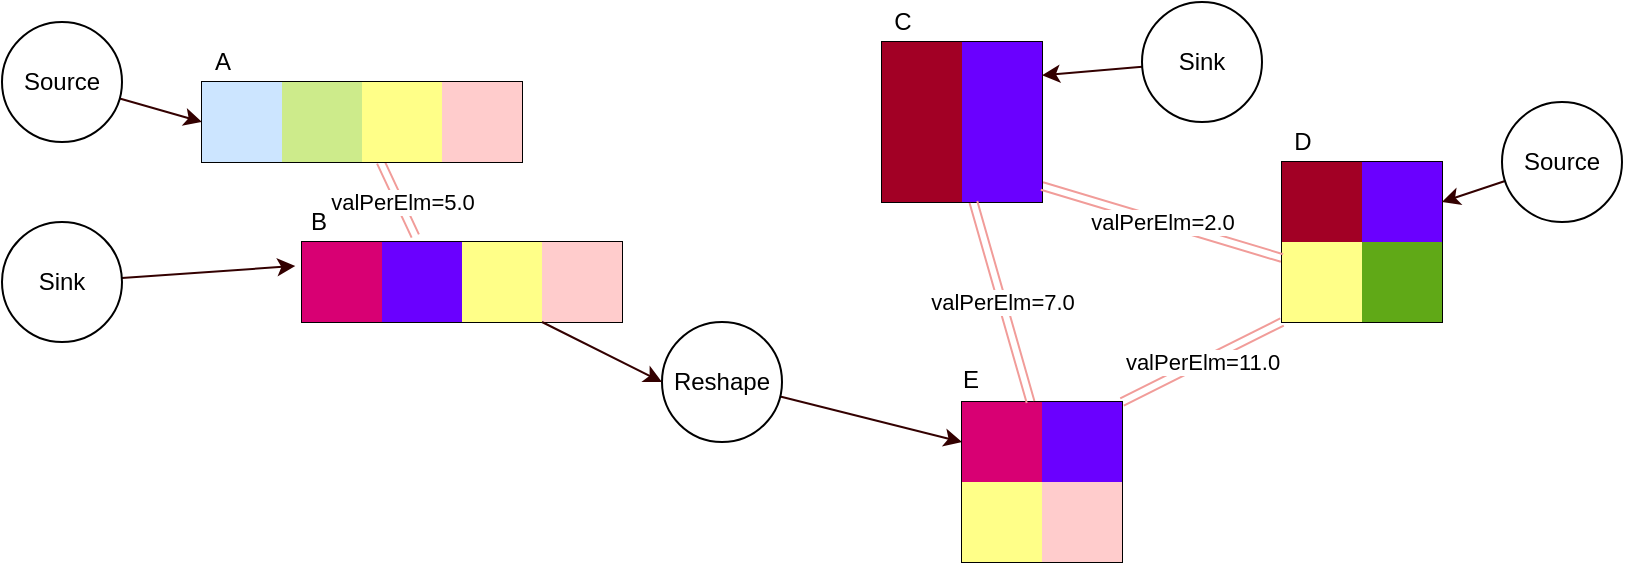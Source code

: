 <mxfile version="14.4.2" type="device"><diagram id="dzN43u1hBWLjYu7egHcY" name="Page-1"><mxGraphModel dx="1426" dy="921" grid="1" gridSize="10" guides="1" tooltips="1" connect="1" arrows="1" fold="1" page="1" pageScale="1" pageWidth="827" pageHeight="1169" math="0" shadow="0"><root><mxCell id="0"/><mxCell id="1" parent="0"/><mxCell id="wcW2BCZG-_4R5qQMKgfQ-35" value="" style="shape=table;html=1;whiteSpace=wrap;startSize=0;container=1;collapsible=0;childLayout=tableLayout;" parent="1" vertex="1"><mxGeometry x="470" y="100" width="80" height="80" as="geometry"/></mxCell><mxCell id="wcW2BCZG-_4R5qQMKgfQ-36" value="" style="shape=partialRectangle;html=1;whiteSpace=wrap;collapsible=0;dropTarget=0;pointerEvents=0;fillColor=none;top=0;left=0;bottom=0;right=0;points=[[0,0.5],[1,0.5]];portConstraint=eastwest;" parent="wcW2BCZG-_4R5qQMKgfQ-35" vertex="1"><mxGeometry width="80" height="40" as="geometry"/></mxCell><mxCell id="wcW2BCZG-_4R5qQMKgfQ-37" value="" style="shape=partialRectangle;html=1;whiteSpace=wrap;connectable=0;overflow=hidden;fillColor=#a20025;top=0;left=0;bottom=0;right=0;strokeColor=#6F0000;fontColor=#ffffff;" parent="wcW2BCZG-_4R5qQMKgfQ-36" vertex="1"><mxGeometry width="40" height="40" as="geometry"/></mxCell><mxCell id="wcW2BCZG-_4R5qQMKgfQ-38" value="" style="shape=partialRectangle;html=1;whiteSpace=wrap;connectable=0;overflow=hidden;fillColor=#6a00ff;top=0;left=0;bottom=0;right=0;strokeColor=#3700CC;fontColor=#ffffff;" parent="wcW2BCZG-_4R5qQMKgfQ-36" vertex="1"><mxGeometry x="40" width="40" height="40" as="geometry"/></mxCell><mxCell id="wcW2BCZG-_4R5qQMKgfQ-39" value="" style="shape=partialRectangle;html=1;whiteSpace=wrap;collapsible=0;dropTarget=0;pointerEvents=0;fillColor=none;top=0;left=0;bottom=0;right=0;points=[[0,0.5],[1,0.5]];portConstraint=eastwest;" parent="wcW2BCZG-_4R5qQMKgfQ-35" vertex="1"><mxGeometry y="40" width="80" height="40" as="geometry"/></mxCell><mxCell id="wcW2BCZG-_4R5qQMKgfQ-40" value="" style="shape=partialRectangle;html=1;whiteSpace=wrap;connectable=0;overflow=hidden;fillColor=#a20025;top=0;left=0;bottom=0;right=0;strokeColor=#6F0000;fontColor=#ffffff;" parent="wcW2BCZG-_4R5qQMKgfQ-39" vertex="1"><mxGeometry width="40" height="40" as="geometry"/></mxCell><mxCell id="wcW2BCZG-_4R5qQMKgfQ-41" value="" style="shape=partialRectangle;html=1;whiteSpace=wrap;connectable=0;overflow=hidden;fillColor=#6a00ff;top=0;left=0;bottom=0;right=0;strokeColor=#3700CC;fontColor=#ffffff;" parent="wcW2BCZG-_4R5qQMKgfQ-39" vertex="1"><mxGeometry x="40" width="40" height="40" as="geometry"/></mxCell><mxCell id="wcW2BCZG-_4R5qQMKgfQ-42" value="" style="shape=table;html=1;whiteSpace=wrap;startSize=0;container=1;collapsible=0;childLayout=tableLayout;" parent="1" vertex="1"><mxGeometry x="670" y="160" width="80" height="80" as="geometry"/></mxCell><mxCell id="wcW2BCZG-_4R5qQMKgfQ-43" value="" style="shape=partialRectangle;html=1;whiteSpace=wrap;collapsible=0;dropTarget=0;pointerEvents=0;fillColor=none;top=0;left=0;bottom=0;right=0;points=[[0,0.5],[1,0.5]];portConstraint=eastwest;" parent="wcW2BCZG-_4R5qQMKgfQ-42" vertex="1"><mxGeometry width="80" height="40" as="geometry"/></mxCell><mxCell id="wcW2BCZG-_4R5qQMKgfQ-44" value="" style="shape=partialRectangle;html=1;whiteSpace=wrap;connectable=0;overflow=hidden;fillColor=#a20025;top=0;left=0;bottom=0;right=0;strokeColor=#6F0000;fontColor=#ffffff;" parent="wcW2BCZG-_4R5qQMKgfQ-43" vertex="1"><mxGeometry width="40" height="40" as="geometry"/></mxCell><mxCell id="wcW2BCZG-_4R5qQMKgfQ-45" value="" style="shape=partialRectangle;html=1;whiteSpace=wrap;connectable=0;overflow=hidden;fillColor=#6a00ff;top=0;left=0;bottom=0;right=0;strokeColor=#3700CC;fontColor=#ffffff;" parent="wcW2BCZG-_4R5qQMKgfQ-43" vertex="1"><mxGeometry x="40" width="40" height="40" as="geometry"/></mxCell><mxCell id="wcW2BCZG-_4R5qQMKgfQ-46" value="" style="shape=partialRectangle;html=1;whiteSpace=wrap;collapsible=0;dropTarget=0;pointerEvents=0;fillColor=none;top=0;left=0;bottom=0;right=0;points=[[0,0.5],[1,0.5]];portConstraint=eastwest;" parent="wcW2BCZG-_4R5qQMKgfQ-42" vertex="1"><mxGeometry y="40" width="80" height="40" as="geometry"/></mxCell><mxCell id="wcW2BCZG-_4R5qQMKgfQ-47" value="" style="shape=partialRectangle;html=1;whiteSpace=wrap;connectable=0;overflow=hidden;fillColor=#ffff88;top=0;left=0;bottom=0;right=0;strokeColor=#36393d;" parent="wcW2BCZG-_4R5qQMKgfQ-46" vertex="1"><mxGeometry width="40" height="40" as="geometry"/></mxCell><mxCell id="wcW2BCZG-_4R5qQMKgfQ-48" value="" style="shape=partialRectangle;html=1;whiteSpace=wrap;connectable=0;overflow=hidden;fillColor=#60a917;top=0;left=0;bottom=0;right=0;strokeColor=#2D7600;fontColor=#ffffff;" parent="wcW2BCZG-_4R5qQMKgfQ-46" vertex="1"><mxGeometry x="40" width="40" height="40" as="geometry"/></mxCell><mxCell id="wcW2BCZG-_4R5qQMKgfQ-58" style="edgeStyle=none;rounded=0;orthogonalLoop=1;jettySize=auto;html=1;strokeColor=#330000;entryX=0;entryY=0.5;entryDx=0;entryDy=0;" parent="1" source="wcW2BCZG-_4R5qQMKgfQ-49" target="wcW2BCZG-_4R5qQMKgfQ-70" edge="1"><mxGeometry relative="1" as="geometry"><mxPoint x="120" y="135" as="targetPoint"/></mxGeometry></mxCell><mxCell id="wcW2BCZG-_4R5qQMKgfQ-49" value="Source" style="ellipse;whiteSpace=wrap;html=1;aspect=fixed;gradientColor=none;" parent="1" vertex="1"><mxGeometry x="30" y="90" width="60" height="60" as="geometry"/></mxCell><mxCell id="wcW2BCZG-_4R5qQMKgfQ-57" style="edgeStyle=none;rounded=0;orthogonalLoop=1;jettySize=auto;html=1;entryX=1;entryY=0.5;entryDx=0;entryDy=0;strokeColor=#330000;" parent="1" source="wcW2BCZG-_4R5qQMKgfQ-50" target="wcW2BCZG-_4R5qQMKgfQ-43" edge="1"><mxGeometry relative="1" as="geometry"/></mxCell><mxCell id="wcW2BCZG-_4R5qQMKgfQ-50" value="Source" style="ellipse;whiteSpace=wrap;html=1;aspect=fixed;gradientColor=none;" parent="1" vertex="1"><mxGeometry x="780" y="130" width="60" height="60" as="geometry"/></mxCell><mxCell id="wcW2BCZG-_4R5qQMKgfQ-59" style="edgeStyle=none;rounded=0;orthogonalLoop=1;jettySize=auto;html=1;strokeColor=#330000;entryX=-0.021;entryY=0.3;entryDx=0;entryDy=0;entryPerimeter=0;" parent="1" source="wcW2BCZG-_4R5qQMKgfQ-51" target="wcW2BCZG-_4R5qQMKgfQ-76" edge="1"><mxGeometry relative="1" as="geometry"><mxPoint x="160" y="220" as="targetPoint"/></mxGeometry></mxCell><mxCell id="wcW2BCZG-_4R5qQMKgfQ-51" value="Sink" style="ellipse;whiteSpace=wrap;html=1;aspect=fixed;gradientColor=none;" parent="1" vertex="1"><mxGeometry x="30" y="190" width="60" height="60" as="geometry"/></mxCell><mxCell id="wcW2BCZG-_4R5qQMKgfQ-56" style="edgeStyle=none;rounded=0;orthogonalLoop=1;jettySize=auto;html=1;strokeColor=#330000;" parent="1" source="wcW2BCZG-_4R5qQMKgfQ-52" target="wcW2BCZG-_4R5qQMKgfQ-36" edge="1"><mxGeometry relative="1" as="geometry"/></mxCell><mxCell id="wcW2BCZG-_4R5qQMKgfQ-52" value="Sink" style="ellipse;whiteSpace=wrap;html=1;aspect=fixed;gradientColor=none;" parent="1" vertex="1"><mxGeometry x="600" y="80" width="60" height="60" as="geometry"/></mxCell><mxCell id="wcW2BCZG-_4R5qQMKgfQ-54" value="valPerElm=2.0" style="edgeStyle=none;shape=link;rounded=0;orthogonalLoop=1;jettySize=auto;html=1;strokeColor=#F19C99;" parent="1" source="wcW2BCZG-_4R5qQMKgfQ-39" target="wcW2BCZG-_4R5qQMKgfQ-46" edge="1"><mxGeometry relative="1" as="geometry"/></mxCell><mxCell id="wcW2BCZG-_4R5qQMKgfQ-55" value="valPerElm=5.0" style="edgeStyle=none;shape=link;rounded=0;orthogonalLoop=1;jettySize=auto;html=1;strokeColor=#F19C99;entryX=0.354;entryY=-0.075;entryDx=0;entryDy=0;entryPerimeter=0;" parent="1" source="wcW2BCZG-_4R5qQMKgfQ-70" target="wcW2BCZG-_4R5qQMKgfQ-76" edge="1"><mxGeometry x="0.108" y="1" relative="1" as="geometry"><mxPoint x="191.429" y="170" as="sourcePoint"/><mxPoint x="217.5" y="200" as="targetPoint"/><mxPoint as="offset"/></mxGeometry></mxCell><mxCell id="wcW2BCZG-_4R5qQMKgfQ-69" value="" style="shape=table;html=1;whiteSpace=wrap;startSize=0;container=1;collapsible=0;childLayout=tableLayout;" parent="1" vertex="1"><mxGeometry x="130" y="120" width="160" height="40" as="geometry"/></mxCell><mxCell id="wcW2BCZG-_4R5qQMKgfQ-70" value="" style="shape=partialRectangle;html=1;whiteSpace=wrap;collapsible=0;dropTarget=0;pointerEvents=0;fillColor=none;top=0;left=0;bottom=0;right=0;points=[[0,0.5],[1,0.5]];portConstraint=eastwest;" parent="wcW2BCZG-_4R5qQMKgfQ-69" vertex="1"><mxGeometry width="160" height="40" as="geometry"/></mxCell><mxCell id="wcW2BCZG-_4R5qQMKgfQ-71" value="" style="shape=partialRectangle;html=1;whiteSpace=wrap;connectable=0;overflow=hidden;fillColor=#cce5ff;top=0;left=0;bottom=0;right=0;strokeColor=#36393d;" parent="wcW2BCZG-_4R5qQMKgfQ-70" vertex="1"><mxGeometry width="40" height="40" as="geometry"/></mxCell><mxCell id="wcW2BCZG-_4R5qQMKgfQ-72" value="" style="shape=partialRectangle;html=1;whiteSpace=wrap;connectable=0;overflow=hidden;fillColor=#cdeb8b;top=0;left=0;bottom=0;right=0;strokeColor=#36393d;" parent="wcW2BCZG-_4R5qQMKgfQ-70" vertex="1"><mxGeometry x="40" width="40" height="40" as="geometry"/></mxCell><mxCell id="wcW2BCZG-_4R5qQMKgfQ-73" value="" style="shape=partialRectangle;html=1;whiteSpace=wrap;connectable=0;overflow=hidden;fillColor=#ffff88;top=0;left=0;bottom=0;right=0;strokeColor=#36393d;" parent="wcW2BCZG-_4R5qQMKgfQ-70" vertex="1"><mxGeometry x="80" width="40" height="40" as="geometry"/></mxCell><mxCell id="wcW2BCZG-_4R5qQMKgfQ-74" value="" style="shape=partialRectangle;html=1;whiteSpace=wrap;connectable=0;overflow=hidden;fillColor=#ffcccc;top=0;left=0;bottom=0;right=0;strokeColor=#36393d;" parent="wcW2BCZG-_4R5qQMKgfQ-70" vertex="1"><mxGeometry x="120" width="40" height="40" as="geometry"/></mxCell><mxCell id="wcW2BCZG-_4R5qQMKgfQ-75" value="" style="shape=table;html=1;whiteSpace=wrap;startSize=0;container=1;collapsible=0;childLayout=tableLayout;" parent="1" vertex="1"><mxGeometry x="180" y="200" width="160" height="40" as="geometry"/></mxCell><mxCell id="wcW2BCZG-_4R5qQMKgfQ-76" value="" style="shape=partialRectangle;html=1;whiteSpace=wrap;collapsible=0;dropTarget=0;pointerEvents=0;fillColor=none;top=0;left=0;bottom=0;right=0;points=[[0,0.5],[1,0.5]];portConstraint=eastwest;" parent="wcW2BCZG-_4R5qQMKgfQ-75" vertex="1"><mxGeometry width="160" height="40" as="geometry"/></mxCell><mxCell id="wcW2BCZG-_4R5qQMKgfQ-77" value="" style="shape=partialRectangle;html=1;whiteSpace=wrap;connectable=0;overflow=hidden;fillColor=#d80073;top=0;left=0;bottom=0;right=0;strokeColor=#A50040;fontColor=#ffffff;" parent="wcW2BCZG-_4R5qQMKgfQ-76" vertex="1"><mxGeometry width="40" height="40" as="geometry"/></mxCell><mxCell id="wcW2BCZG-_4R5qQMKgfQ-78" value="" style="shape=partialRectangle;html=1;whiteSpace=wrap;connectable=0;overflow=hidden;fillColor=#6a00ff;top=0;left=0;bottom=0;right=0;strokeColor=#3700CC;fontColor=#ffffff;" parent="wcW2BCZG-_4R5qQMKgfQ-76" vertex="1"><mxGeometry x="40" width="40" height="40" as="geometry"/></mxCell><mxCell id="wcW2BCZG-_4R5qQMKgfQ-79" value="" style="shape=partialRectangle;html=1;whiteSpace=wrap;connectable=0;overflow=hidden;fillColor=#ffff88;top=0;left=0;bottom=0;right=0;strokeColor=#36393d;" parent="wcW2BCZG-_4R5qQMKgfQ-76" vertex="1"><mxGeometry x="80" width="40" height="40" as="geometry"/></mxCell><mxCell id="wcW2BCZG-_4R5qQMKgfQ-80" value="" style="shape=partialRectangle;html=1;whiteSpace=wrap;connectable=0;overflow=hidden;fillColor=#ffcccc;top=0;left=0;bottom=0;right=0;strokeColor=#36393d;" parent="wcW2BCZG-_4R5qQMKgfQ-76" vertex="1"><mxGeometry x="120" width="40" height="40" as="geometry"/></mxCell><mxCell id="wcW2BCZG-_4R5qQMKgfQ-91" style="edgeStyle=none;rounded=0;orthogonalLoop=1;jettySize=auto;html=1;entryX=0;entryY=0.5;entryDx=0;entryDy=0;strokeColor=#330000;" parent="1" source="wcW2BCZG-_4R5qQMKgfQ-82" target="wcW2BCZG-_4R5qQMKgfQ-85" edge="1"><mxGeometry relative="1" as="geometry"/></mxCell><mxCell id="wcW2BCZG-_4R5qQMKgfQ-82" value="Reshape" style="ellipse;whiteSpace=wrap;html=1;aspect=fixed;gradientColor=none;" parent="1" vertex="1"><mxGeometry x="360" y="240" width="60" height="60" as="geometry"/></mxCell><mxCell id="wcW2BCZG-_4R5qQMKgfQ-83" style="edgeStyle=none;rounded=0;orthogonalLoop=1;jettySize=auto;html=1;entryX=0;entryY=0.5;entryDx=0;entryDy=0;strokeColor=#330000;" parent="1" source="wcW2BCZG-_4R5qQMKgfQ-76" target="wcW2BCZG-_4R5qQMKgfQ-82" edge="1"><mxGeometry relative="1" as="geometry"/></mxCell><mxCell id="wcW2BCZG-_4R5qQMKgfQ-84" value="" style="shape=table;html=1;whiteSpace=wrap;startSize=0;container=1;collapsible=0;childLayout=tableLayout;" parent="1" vertex="1"><mxGeometry x="510" y="280" width="80" height="80" as="geometry"/></mxCell><mxCell id="wcW2BCZG-_4R5qQMKgfQ-85" value="" style="shape=partialRectangle;html=1;whiteSpace=wrap;collapsible=0;dropTarget=0;pointerEvents=0;fillColor=none;top=0;left=0;bottom=0;right=0;points=[[0,0.5],[1,0.5]];portConstraint=eastwest;" parent="wcW2BCZG-_4R5qQMKgfQ-84" vertex="1"><mxGeometry width="80" height="40" as="geometry"/></mxCell><mxCell id="wcW2BCZG-_4R5qQMKgfQ-86" value="" style="shape=partialRectangle;html=1;whiteSpace=wrap;connectable=0;overflow=hidden;fillColor=#d80073;top=0;left=0;bottom=0;right=0;strokeColor=#A50040;fontColor=#ffffff;" parent="wcW2BCZG-_4R5qQMKgfQ-85" vertex="1"><mxGeometry width="40" height="40" as="geometry"/></mxCell><mxCell id="wcW2BCZG-_4R5qQMKgfQ-87" value="" style="shape=partialRectangle;html=1;whiteSpace=wrap;connectable=0;overflow=hidden;fillColor=#6a00ff;top=0;left=0;bottom=0;right=0;strokeColor=#3700CC;fontColor=#ffffff;" parent="wcW2BCZG-_4R5qQMKgfQ-85" vertex="1"><mxGeometry x="40" width="40" height="40" as="geometry"/></mxCell><mxCell id="wcW2BCZG-_4R5qQMKgfQ-88" value="" style="shape=partialRectangle;html=1;whiteSpace=wrap;collapsible=0;dropTarget=0;pointerEvents=0;fillColor=none;top=0;left=0;bottom=0;right=0;points=[[0,0.5],[1,0.5]];portConstraint=eastwest;" parent="wcW2BCZG-_4R5qQMKgfQ-84" vertex="1"><mxGeometry y="40" width="80" height="40" as="geometry"/></mxCell><mxCell id="wcW2BCZG-_4R5qQMKgfQ-89" value="" style="shape=partialRectangle;html=1;whiteSpace=wrap;connectable=0;overflow=hidden;fillColor=#ffff88;top=0;left=0;bottom=0;right=0;strokeColor=#36393d;" parent="wcW2BCZG-_4R5qQMKgfQ-88" vertex="1"><mxGeometry width="40" height="40" as="geometry"/></mxCell><mxCell id="wcW2BCZG-_4R5qQMKgfQ-90" value="" style="shape=partialRectangle;html=1;whiteSpace=wrap;connectable=0;overflow=hidden;fillColor=#ffcccc;top=0;left=0;bottom=0;right=0;strokeColor=#36393d;" parent="wcW2BCZG-_4R5qQMKgfQ-88" vertex="1"><mxGeometry x="40" width="40" height="40" as="geometry"/></mxCell><mxCell id="wcW2BCZG-_4R5qQMKgfQ-93" value="valPerElm=7.0" style="edgeStyle=none;rounded=0;orthogonalLoop=1;jettySize=auto;html=1;shape=link;strokeColor=#F19C99;" parent="1" source="wcW2BCZG-_4R5qQMKgfQ-85" target="wcW2BCZG-_4R5qQMKgfQ-39" edge="1"><mxGeometry relative="1" as="geometry"/></mxCell><mxCell id="wcW2BCZG-_4R5qQMKgfQ-94" value="valPerElm=11.0" style="edgeStyle=none;shape=link;rounded=0;orthogonalLoop=1;jettySize=auto;html=1;strokeColor=#F19C99;" parent="1" source="wcW2BCZG-_4R5qQMKgfQ-85" target="wcW2BCZG-_4R5qQMKgfQ-46" edge="1"><mxGeometry relative="1" as="geometry"/></mxCell><mxCell id="wcW2BCZG-_4R5qQMKgfQ-96" value="A" style="text;html=1;align=center;verticalAlign=middle;resizable=0;points=[];autosize=1;" parent="1" vertex="1"><mxGeometry x="130" y="100" width="20" height="20" as="geometry"/></mxCell><mxCell id="wcW2BCZG-_4R5qQMKgfQ-97" value="B" style="text;html=1;align=center;verticalAlign=middle;resizable=0;points=[];autosize=1;" parent="1" vertex="1"><mxGeometry x="178" y="180" width="20" height="20" as="geometry"/></mxCell><mxCell id="wcW2BCZG-_4R5qQMKgfQ-98" value="C" style="text;html=1;align=center;verticalAlign=middle;resizable=0;points=[];autosize=1;" parent="1" vertex="1"><mxGeometry x="470" y="80" width="20" height="20" as="geometry"/></mxCell><mxCell id="wcW2BCZG-_4R5qQMKgfQ-99" value="D" style="text;html=1;align=center;verticalAlign=middle;resizable=0;points=[];autosize=1;" parent="1" vertex="1"><mxGeometry x="670" y="140" width="20" height="20" as="geometry"/></mxCell><mxCell id="wcW2BCZG-_4R5qQMKgfQ-100" value="E" style="text;html=1;align=center;verticalAlign=middle;resizable=0;points=[];autosize=1;" parent="1" vertex="1"><mxGeometry x="504" y="259" width="20" height="20" as="geometry"/></mxCell></root></mxGraphModel></diagram></mxfile>
